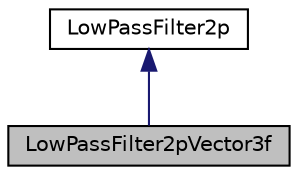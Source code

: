 digraph "LowPassFilter2pVector3f"
{
 // INTERACTIVE_SVG=YES
  edge [fontname="Helvetica",fontsize="10",labelfontname="Helvetica",labelfontsize="10"];
  node [fontname="Helvetica",fontsize="10",shape=record];
  Node1 [label="LowPassFilter2pVector3f",height=0.2,width=0.4,color="black", fillcolor="grey75", style="filled" fontcolor="black"];
  Node2 -> Node1 [dir="back",color="midnightblue",fontsize="10",style="solid",fontname="Helvetica"];
  Node2 [label="LowPassFilter2p",height=0.2,width=0.4,color="black", fillcolor="white", style="filled",URL="$classLowPassFilter2p.html"];
}
